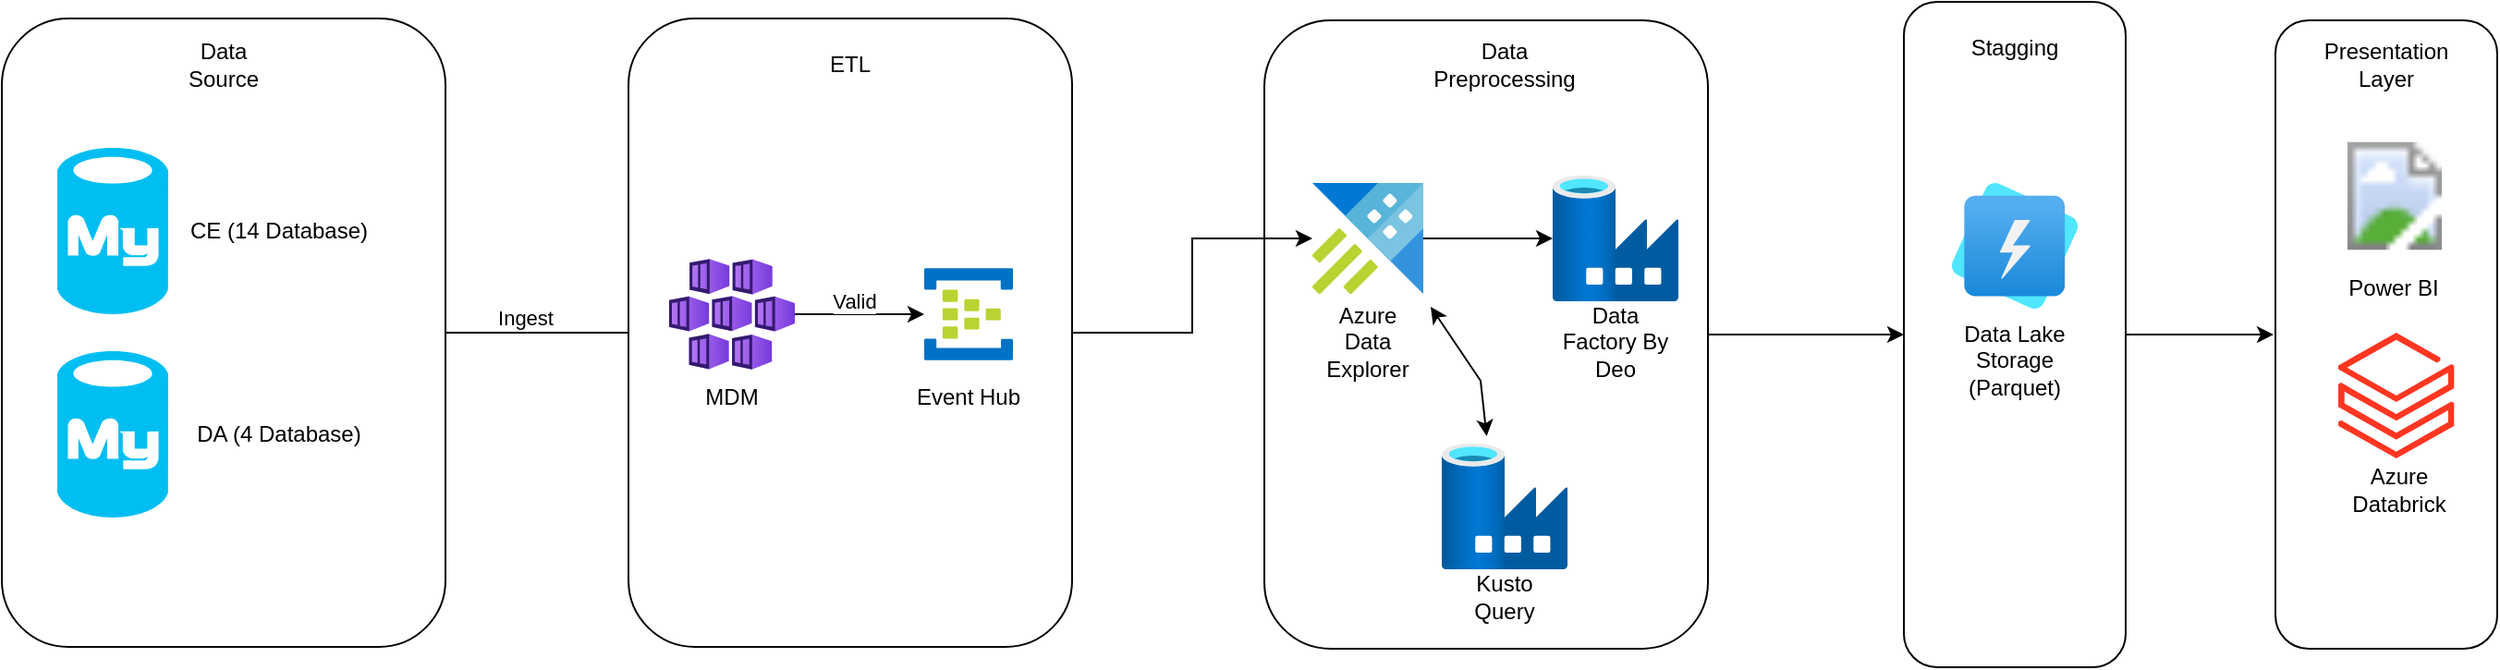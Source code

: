 <mxfile version="26.0.5">
  <diagram name="Page-1" id="DoIjV4HaVJwdReib6bX9">
    <mxGraphModel dx="1600" dy="801" grid="1" gridSize="10" guides="1" tooltips="1" connect="1" arrows="1" fold="1" page="1" pageScale="1" pageWidth="1400" pageHeight="850" math="0" shadow="0">
      <root>
        <mxCell id="0" />
        <mxCell id="1" parent="0" />
        <mxCell id="I10IJA5EwmePZB-pO7Sh-44" value="" style="group" vertex="1" connectable="0" parent="1">
          <mxGeometry x="26" y="61" width="1350" height="360" as="geometry" />
        </mxCell>
        <mxCell id="I10IJA5EwmePZB-pO7Sh-32" value="" style="edgeStyle=orthogonalEdgeStyle;rounded=0;orthogonalLoop=1;jettySize=auto;html=1;" edge="1" parent="I10IJA5EwmePZB-pO7Sh-44" source="I10IJA5EwmePZB-pO7Sh-25" target="I10IJA5EwmePZB-pO7Sh-31">
          <mxGeometry relative="1" as="geometry" />
        </mxCell>
        <mxCell id="I10IJA5EwmePZB-pO7Sh-25" value="" style="rounded=1;whiteSpace=wrap;html=1;" vertex="1" parent="I10IJA5EwmePZB-pO7Sh-44">
          <mxGeometry x="683" y="10" width="240" height="340" as="geometry" />
        </mxCell>
        <mxCell id="I10IJA5EwmePZB-pO7Sh-9" value="" style="edgeStyle=orthogonalEdgeStyle;rounded=0;orthogonalLoop=1;jettySize=auto;html=1;" edge="1" parent="I10IJA5EwmePZB-pO7Sh-44" source="I10IJA5EwmePZB-pO7Sh-1">
          <mxGeometry relative="1" as="geometry">
            <mxPoint x="380" y="179" as="targetPoint" />
          </mxGeometry>
        </mxCell>
        <mxCell id="I10IJA5EwmePZB-pO7Sh-12" value="Ingest" style="edgeLabel;html=1;align=center;verticalAlign=middle;resizable=0;points=[];" vertex="1" connectable="0" parent="I10IJA5EwmePZB-pO7Sh-9">
          <mxGeometry x="-0.004" y="-4" relative="1" as="geometry">
            <mxPoint x="-23" y="-8" as="offset" />
          </mxGeometry>
        </mxCell>
        <mxCell id="I10IJA5EwmePZB-pO7Sh-1" value="" style="rounded=1;whiteSpace=wrap;html=1;" vertex="1" parent="I10IJA5EwmePZB-pO7Sh-44">
          <mxGeometry y="9" width="240" height="340" as="geometry" />
        </mxCell>
        <mxCell id="I10IJA5EwmePZB-pO7Sh-2" value="Data Source" style="text;html=1;align=center;verticalAlign=middle;whiteSpace=wrap;rounded=0;" vertex="1" parent="I10IJA5EwmePZB-pO7Sh-44">
          <mxGeometry x="90" y="19" width="60" height="30" as="geometry" />
        </mxCell>
        <mxCell id="I10IJA5EwmePZB-pO7Sh-3" value="" style="verticalLabelPosition=bottom;html=1;verticalAlign=top;align=center;strokeColor=none;fillColor=#00BEF2;shape=mxgraph.azure.mysql_database;" vertex="1" parent="I10IJA5EwmePZB-pO7Sh-44">
          <mxGeometry x="30" y="79" width="60" height="90" as="geometry" />
        </mxCell>
        <mxCell id="I10IJA5EwmePZB-pO7Sh-4" value="" style="verticalLabelPosition=bottom;html=1;verticalAlign=top;align=center;strokeColor=none;fillColor=#00BEF2;shape=mxgraph.azure.mysql_database;" vertex="1" parent="I10IJA5EwmePZB-pO7Sh-44">
          <mxGeometry x="30" y="189" width="60" height="90" as="geometry" />
        </mxCell>
        <mxCell id="I10IJA5EwmePZB-pO7Sh-5" value="CE (14 Database)" style="text;html=1;align=center;verticalAlign=middle;whiteSpace=wrap;rounded=0;" vertex="1" parent="I10IJA5EwmePZB-pO7Sh-44">
          <mxGeometry x="90" y="109" width="120" height="30" as="geometry" />
        </mxCell>
        <mxCell id="I10IJA5EwmePZB-pO7Sh-7" value="DA (4 Database)" style="text;html=1;align=center;verticalAlign=middle;whiteSpace=wrap;rounded=0;" vertex="1" parent="I10IJA5EwmePZB-pO7Sh-44">
          <mxGeometry x="90" y="219" width="120" height="30" as="geometry" />
        </mxCell>
        <mxCell id="I10IJA5EwmePZB-pO7Sh-10" value="" style="rounded=1;whiteSpace=wrap;html=1;" vertex="1" parent="I10IJA5EwmePZB-pO7Sh-44">
          <mxGeometry x="339" y="9" width="240" height="340" as="geometry" />
        </mxCell>
        <mxCell id="I10IJA5EwmePZB-pO7Sh-20" value="" style="edgeStyle=orthogonalEdgeStyle;rounded=0;orthogonalLoop=1;jettySize=auto;html=1;" edge="1" parent="I10IJA5EwmePZB-pO7Sh-44" source="I10IJA5EwmePZB-pO7Sh-10" target="I10IJA5EwmePZB-pO7Sh-23">
          <mxGeometry relative="1" as="geometry" />
        </mxCell>
        <mxCell id="I10IJA5EwmePZB-pO7Sh-11" value="ETL" style="text;html=1;align=center;verticalAlign=middle;whiteSpace=wrap;rounded=0;" vertex="1" parent="I10IJA5EwmePZB-pO7Sh-44">
          <mxGeometry x="429" y="19" width="60" height="30" as="geometry" />
        </mxCell>
        <mxCell id="I10IJA5EwmePZB-pO7Sh-17" style="edgeStyle=orthogonalEdgeStyle;rounded=0;orthogonalLoop=1;jettySize=auto;html=1;" edge="1" parent="I10IJA5EwmePZB-pO7Sh-44" source="I10IJA5EwmePZB-pO7Sh-13" target="I10IJA5EwmePZB-pO7Sh-14">
          <mxGeometry relative="1" as="geometry" />
        </mxCell>
        <mxCell id="I10IJA5EwmePZB-pO7Sh-18" value="Valid" style="edgeLabel;html=1;align=center;verticalAlign=middle;resizable=0;points=[];" vertex="1" connectable="0" parent="I10IJA5EwmePZB-pO7Sh-17">
          <mxGeometry x="0.229" y="-2" relative="1" as="geometry">
            <mxPoint x="-11" y="-9" as="offset" />
          </mxGeometry>
        </mxCell>
        <mxCell id="I10IJA5EwmePZB-pO7Sh-13" value="" style="image;aspect=fixed;html=1;points=[];align=center;fontSize=12;image=img/lib/azure2/compute/Container_Services_Deprecated.svg;" vertex="1" parent="I10IJA5EwmePZB-pO7Sh-44">
          <mxGeometry x="361" y="139" width="68" height="60" as="geometry" />
        </mxCell>
        <mxCell id="I10IJA5EwmePZB-pO7Sh-14" value="" style="image;sketch=0;aspect=fixed;html=1;points=[];align=center;fontSize=12;image=img/lib/mscae/Event_Hubs.svg;" vertex="1" parent="I10IJA5EwmePZB-pO7Sh-44">
          <mxGeometry x="499" y="144" width="48" height="50" as="geometry" />
        </mxCell>
        <mxCell id="I10IJA5EwmePZB-pO7Sh-15" value="MDM" style="text;html=1;align=center;verticalAlign=middle;whiteSpace=wrap;rounded=0;" vertex="1" parent="I10IJA5EwmePZB-pO7Sh-44">
          <mxGeometry x="365" y="199" width="60" height="30" as="geometry" />
        </mxCell>
        <mxCell id="I10IJA5EwmePZB-pO7Sh-16" value="Event Hub" style="text;html=1;align=center;verticalAlign=middle;whiteSpace=wrap;rounded=0;" vertex="1" parent="I10IJA5EwmePZB-pO7Sh-44">
          <mxGeometry x="493" y="199" width="60" height="30" as="geometry" />
        </mxCell>
        <mxCell id="I10IJA5EwmePZB-pO7Sh-21" value="Data Preprocessing" style="text;html=1;align=center;verticalAlign=middle;whiteSpace=wrap;rounded=0;" vertex="1" parent="I10IJA5EwmePZB-pO7Sh-44">
          <mxGeometry x="783" y="19" width="60" height="30" as="geometry" />
        </mxCell>
        <mxCell id="I10IJA5EwmePZB-pO7Sh-22" value="" style="image;aspect=fixed;html=1;points=[];align=center;fontSize=12;image=img/lib/azure2/databases/Data_Factory.svg;" vertex="1" parent="I10IJA5EwmePZB-pO7Sh-44">
          <mxGeometry x="839" y="94" width="68" height="68" as="geometry" />
        </mxCell>
        <mxCell id="I10IJA5EwmePZB-pO7Sh-24" value="" style="edgeStyle=orthogonalEdgeStyle;rounded=0;orthogonalLoop=1;jettySize=auto;html=1;" edge="1" parent="I10IJA5EwmePZB-pO7Sh-44" source="I10IJA5EwmePZB-pO7Sh-23" target="I10IJA5EwmePZB-pO7Sh-22">
          <mxGeometry relative="1" as="geometry" />
        </mxCell>
        <mxCell id="I10IJA5EwmePZB-pO7Sh-23" value="" style="image;sketch=0;aspect=fixed;html=1;points=[];align=center;fontSize=12;image=img/lib/mscae/Azure_Data_Explorer_Clusters.svg;" vertex="1" parent="I10IJA5EwmePZB-pO7Sh-44">
          <mxGeometry x="709" y="98" width="60" height="60" as="geometry" />
        </mxCell>
        <mxCell id="I10IJA5EwmePZB-pO7Sh-26" value="Azure Data Explorer" style="text;html=1;align=center;verticalAlign=middle;whiteSpace=wrap;rounded=0;" vertex="1" parent="I10IJA5EwmePZB-pO7Sh-44">
          <mxGeometry x="709" y="169" width="60" height="30" as="geometry" />
        </mxCell>
        <mxCell id="I10IJA5EwmePZB-pO7Sh-27" value="" style="image;aspect=fixed;html=1;points=[];align=center;fontSize=12;image=img/lib/azure2/databases/Data_Factory.svg;" vertex="1" parent="I10IJA5EwmePZB-pO7Sh-44">
          <mxGeometry x="779" y="239" width="68" height="68" as="geometry" />
        </mxCell>
        <mxCell id="I10IJA5EwmePZB-pO7Sh-28" value="" style="endArrow=classic;startArrow=classic;html=1;rounded=0;" edge="1" parent="I10IJA5EwmePZB-pO7Sh-44">
          <mxGeometry width="50" height="50" relative="1" as="geometry">
            <mxPoint x="803.281" y="235" as="sourcePoint" />
            <mxPoint x="773" y="165" as="targetPoint" />
            <Array as="points">
              <mxPoint x="800" y="205" />
            </Array>
          </mxGeometry>
        </mxCell>
        <mxCell id="I10IJA5EwmePZB-pO7Sh-29" value="Kusto Query" style="text;html=1;align=center;verticalAlign=middle;whiteSpace=wrap;rounded=0;" vertex="1" parent="I10IJA5EwmePZB-pO7Sh-44">
          <mxGeometry x="783" y="307" width="60" height="30" as="geometry" />
        </mxCell>
        <mxCell id="I10IJA5EwmePZB-pO7Sh-30" value="Data Factory By Deo" style="text;html=1;align=center;verticalAlign=middle;whiteSpace=wrap;rounded=0;" vertex="1" parent="I10IJA5EwmePZB-pO7Sh-44">
          <mxGeometry x="843" y="169" width="60" height="30" as="geometry" />
        </mxCell>
        <mxCell id="I10IJA5EwmePZB-pO7Sh-38" value="" style="edgeStyle=orthogonalEdgeStyle;rounded=0;orthogonalLoop=1;jettySize=auto;html=1;" edge="1" parent="I10IJA5EwmePZB-pO7Sh-44" source="I10IJA5EwmePZB-pO7Sh-31">
          <mxGeometry relative="1" as="geometry">
            <mxPoint x="1229" y="180" as="targetPoint" />
          </mxGeometry>
        </mxCell>
        <mxCell id="I10IJA5EwmePZB-pO7Sh-31" value="" style="whiteSpace=wrap;html=1;rounded=1;" vertex="1" parent="I10IJA5EwmePZB-pO7Sh-44">
          <mxGeometry x="1029" width="120" height="360" as="geometry" />
        </mxCell>
        <mxCell id="I10IJA5EwmePZB-pO7Sh-34" value="Stagging" style="text;html=1;align=center;verticalAlign=middle;whiteSpace=wrap;rounded=0;" vertex="1" parent="I10IJA5EwmePZB-pO7Sh-44">
          <mxGeometry x="1059" y="10" width="60" height="30" as="geometry" />
        </mxCell>
        <mxCell id="I10IJA5EwmePZB-pO7Sh-35" value="" style="image;aspect=fixed;html=1;points=[];align=center;fontSize=12;image=img/lib/azure2/analytics/Data_Lake_Analytics.svg;" vertex="1" parent="I10IJA5EwmePZB-pO7Sh-44">
          <mxGeometry x="1055" y="98" width="68" height="68" as="geometry" />
        </mxCell>
        <mxCell id="I10IJA5EwmePZB-pO7Sh-36" value="Data Lake Storage&lt;br&gt;(Parquet)" style="text;html=1;align=center;verticalAlign=middle;whiteSpace=wrap;rounded=0;" vertex="1" parent="I10IJA5EwmePZB-pO7Sh-44">
          <mxGeometry x="1059" y="179" width="60" height="30" as="geometry" />
        </mxCell>
        <mxCell id="I10IJA5EwmePZB-pO7Sh-37" value="" style="whiteSpace=wrap;html=1;rounded=1;" vertex="1" parent="I10IJA5EwmePZB-pO7Sh-44">
          <mxGeometry x="1230" y="10" width="120" height="340" as="geometry" />
        </mxCell>
        <mxCell id="I10IJA5EwmePZB-pO7Sh-39" value="Presentation Layer" style="text;html=1;align=center;verticalAlign=middle;whiteSpace=wrap;rounded=0;" vertex="1" parent="I10IJA5EwmePZB-pO7Sh-44">
          <mxGeometry x="1260" y="19" width="60" height="30" as="geometry" />
        </mxCell>
        <mxCell id="I10IJA5EwmePZB-pO7Sh-40" value="" style="image;aspect=fixed;html=1;points=[];align=center;fontSize=12;image=img/lib/azure2/power_platform/PowerBI.svg;" vertex="1" parent="I10IJA5EwmePZB-pO7Sh-44">
          <mxGeometry x="1269" y="71" width="51" height="68" as="geometry" />
        </mxCell>
        <mxCell id="I10IJA5EwmePZB-pO7Sh-41" value="Power BI" style="text;html=1;align=center;verticalAlign=middle;whiteSpace=wrap;rounded=0;" vertex="1" parent="I10IJA5EwmePZB-pO7Sh-44">
          <mxGeometry x="1264" y="140" width="60" height="30" as="geometry" />
        </mxCell>
        <mxCell id="I10IJA5EwmePZB-pO7Sh-42" value="" style="image;aspect=fixed;html=1;points=[];align=center;fontSize=12;image=img/lib/azure2/analytics/Azure_Databricks.svg;" vertex="1" parent="I10IJA5EwmePZB-pO7Sh-44">
          <mxGeometry x="1264" y="179" width="62.8" height="68" as="geometry" />
        </mxCell>
        <mxCell id="I10IJA5EwmePZB-pO7Sh-43" value="Azure Databrick" style="text;html=1;align=center;verticalAlign=middle;whiteSpace=wrap;rounded=0;" vertex="1" parent="I10IJA5EwmePZB-pO7Sh-44">
          <mxGeometry x="1266.8" y="249" width="60" height="30" as="geometry" />
        </mxCell>
      </root>
    </mxGraphModel>
  </diagram>
</mxfile>
